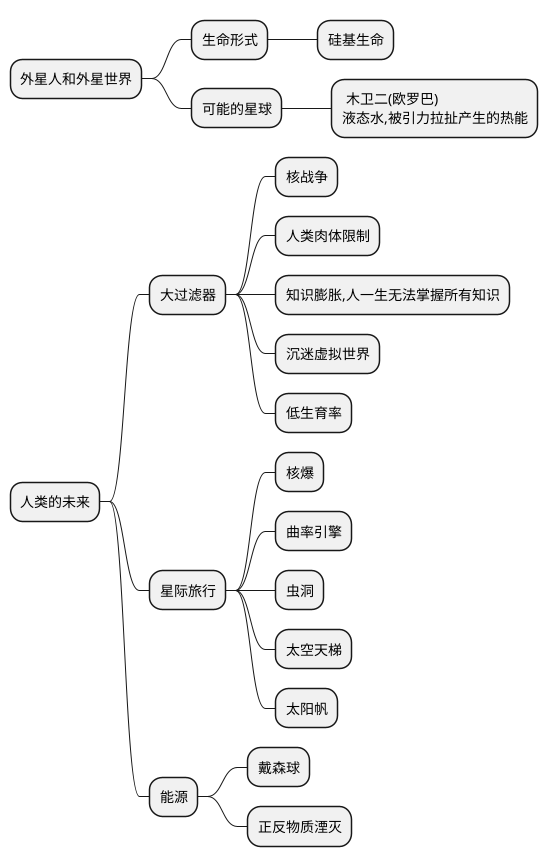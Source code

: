 @startmindmap 未来
* 外星人和外星世界
** 生命形式
*** 硅基生命
** 可能的星球
***: 木卫二(欧罗巴)
液态水,被引力拉扯产生的热能;


* 人类的未来
** 大过滤器
*** 核战争
*** 人类肉体限制
*** 知识膨胀,人一生无法掌握所有知识
*** 沉迷虚拟世界
*** 低生育率

** 星际旅行
*** 核爆
*** 曲率引擎
*** 虫洞
*** 太空天梯
*** 太阳帆

** 能源
*** 戴森球
*** 正反物质湮灭

@endmindmap